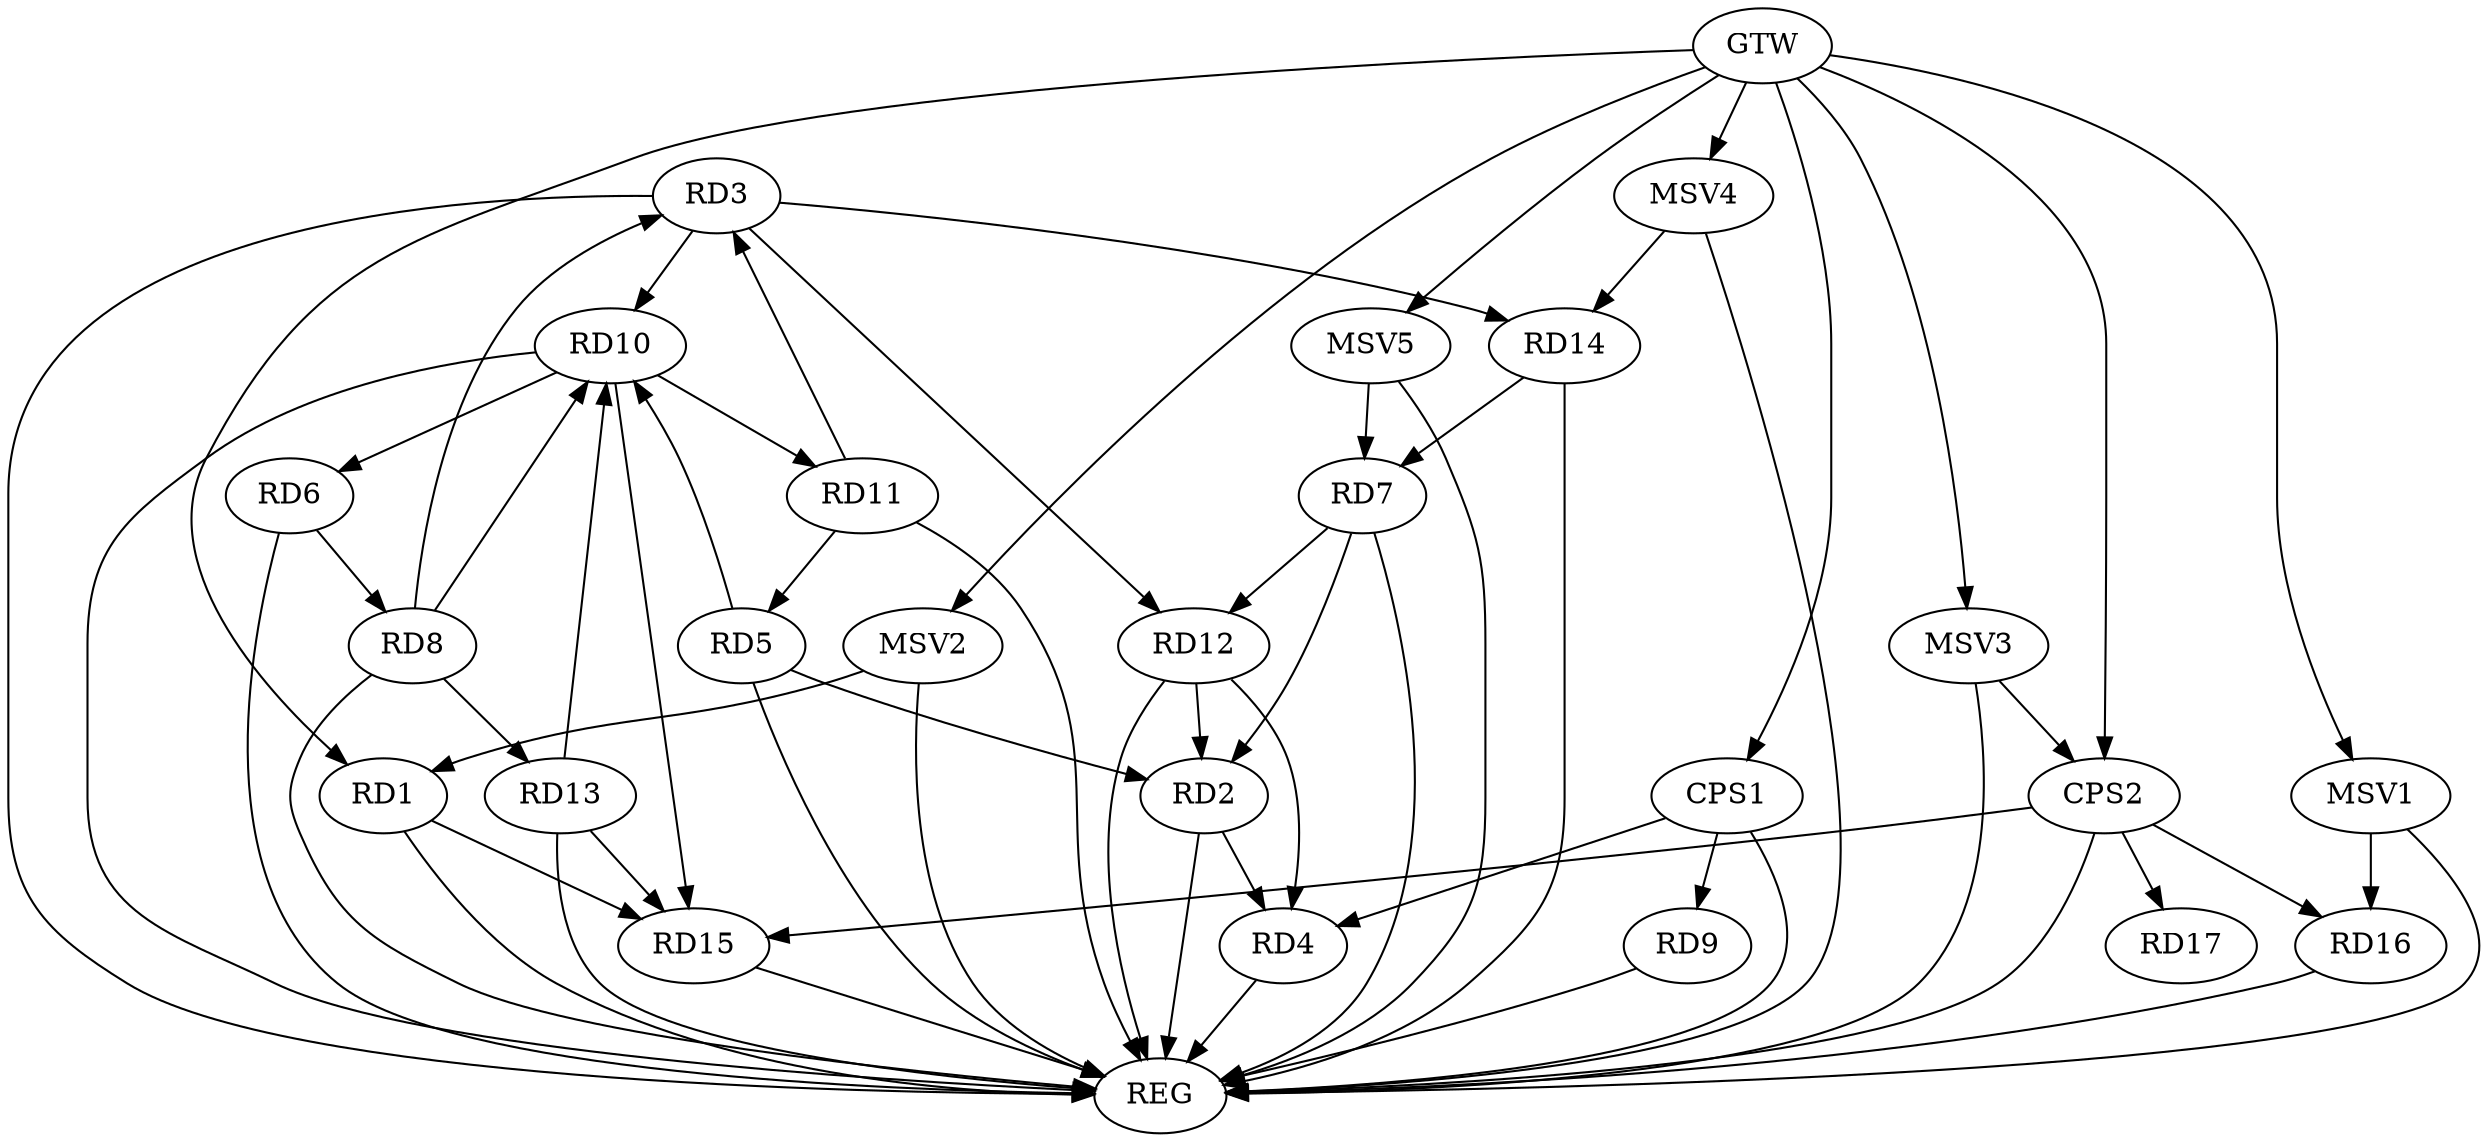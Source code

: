 strict digraph G {
  RD1 [ label="RD1" ];
  RD2 [ label="RD2" ];
  RD3 [ label="RD3" ];
  RD4 [ label="RD4" ];
  RD5 [ label="RD5" ];
  RD6 [ label="RD6" ];
  RD7 [ label="RD7" ];
  RD8 [ label="RD8" ];
  RD9 [ label="RD9" ];
  RD10 [ label="RD10" ];
  RD11 [ label="RD11" ];
  RD12 [ label="RD12" ];
  RD13 [ label="RD13" ];
  RD14 [ label="RD14" ];
  RD15 [ label="RD15" ];
  RD16 [ label="RD16" ];
  RD17 [ label="RD17" ];
  CPS1 [ label="CPS1" ];
  CPS2 [ label="CPS2" ];
  GTW [ label="GTW" ];
  REG [ label="REG" ];
  MSV1 [ label="MSV1" ];
  MSV2 [ label="MSV2" ];
  MSV3 [ label="MSV3" ];
  MSV4 [ label="MSV4" ];
  MSV5 [ label="MSV5" ];
  RD1 -> RD15;
  RD2 -> RD4;
  RD5 -> RD2;
  RD7 -> RD2;
  RD12 -> RD2;
  RD8 -> RD3;
  RD3 -> RD10;
  RD11 -> RD3;
  RD3 -> RD12;
  RD3 -> RD14;
  RD12 -> RD4;
  RD5 -> RD10;
  RD11 -> RD5;
  RD6 -> RD8;
  RD10 -> RD6;
  RD7 -> RD12;
  RD14 -> RD7;
  RD8 -> RD10;
  RD8 -> RD13;
  RD10 -> RD11;
  RD13 -> RD10;
  RD10 -> RD15;
  RD13 -> RD15;
  CPS1 -> RD4;
  CPS1 -> RD9;
  CPS2 -> RD15;
  CPS2 -> RD16;
  CPS2 -> RD17;
  GTW -> RD1;
  GTW -> CPS1;
  GTW -> CPS2;
  RD1 -> REG;
  RD2 -> REG;
  RD3 -> REG;
  RD4 -> REG;
  RD5 -> REG;
  RD6 -> REG;
  RD7 -> REG;
  RD8 -> REG;
  RD9 -> REG;
  RD10 -> REG;
  RD11 -> REG;
  RD12 -> REG;
  RD13 -> REG;
  RD14 -> REG;
  RD15 -> REG;
  RD16 -> REG;
  CPS1 -> REG;
  CPS2 -> REG;
  MSV1 -> RD16;
  GTW -> MSV1;
  MSV1 -> REG;
  MSV2 -> RD1;
  GTW -> MSV2;
  MSV2 -> REG;
  MSV3 -> CPS2;
  GTW -> MSV3;
  MSV3 -> REG;
  MSV4 -> RD14;
  GTW -> MSV4;
  MSV4 -> REG;
  MSV5 -> RD7;
  GTW -> MSV5;
  MSV5 -> REG;
}
